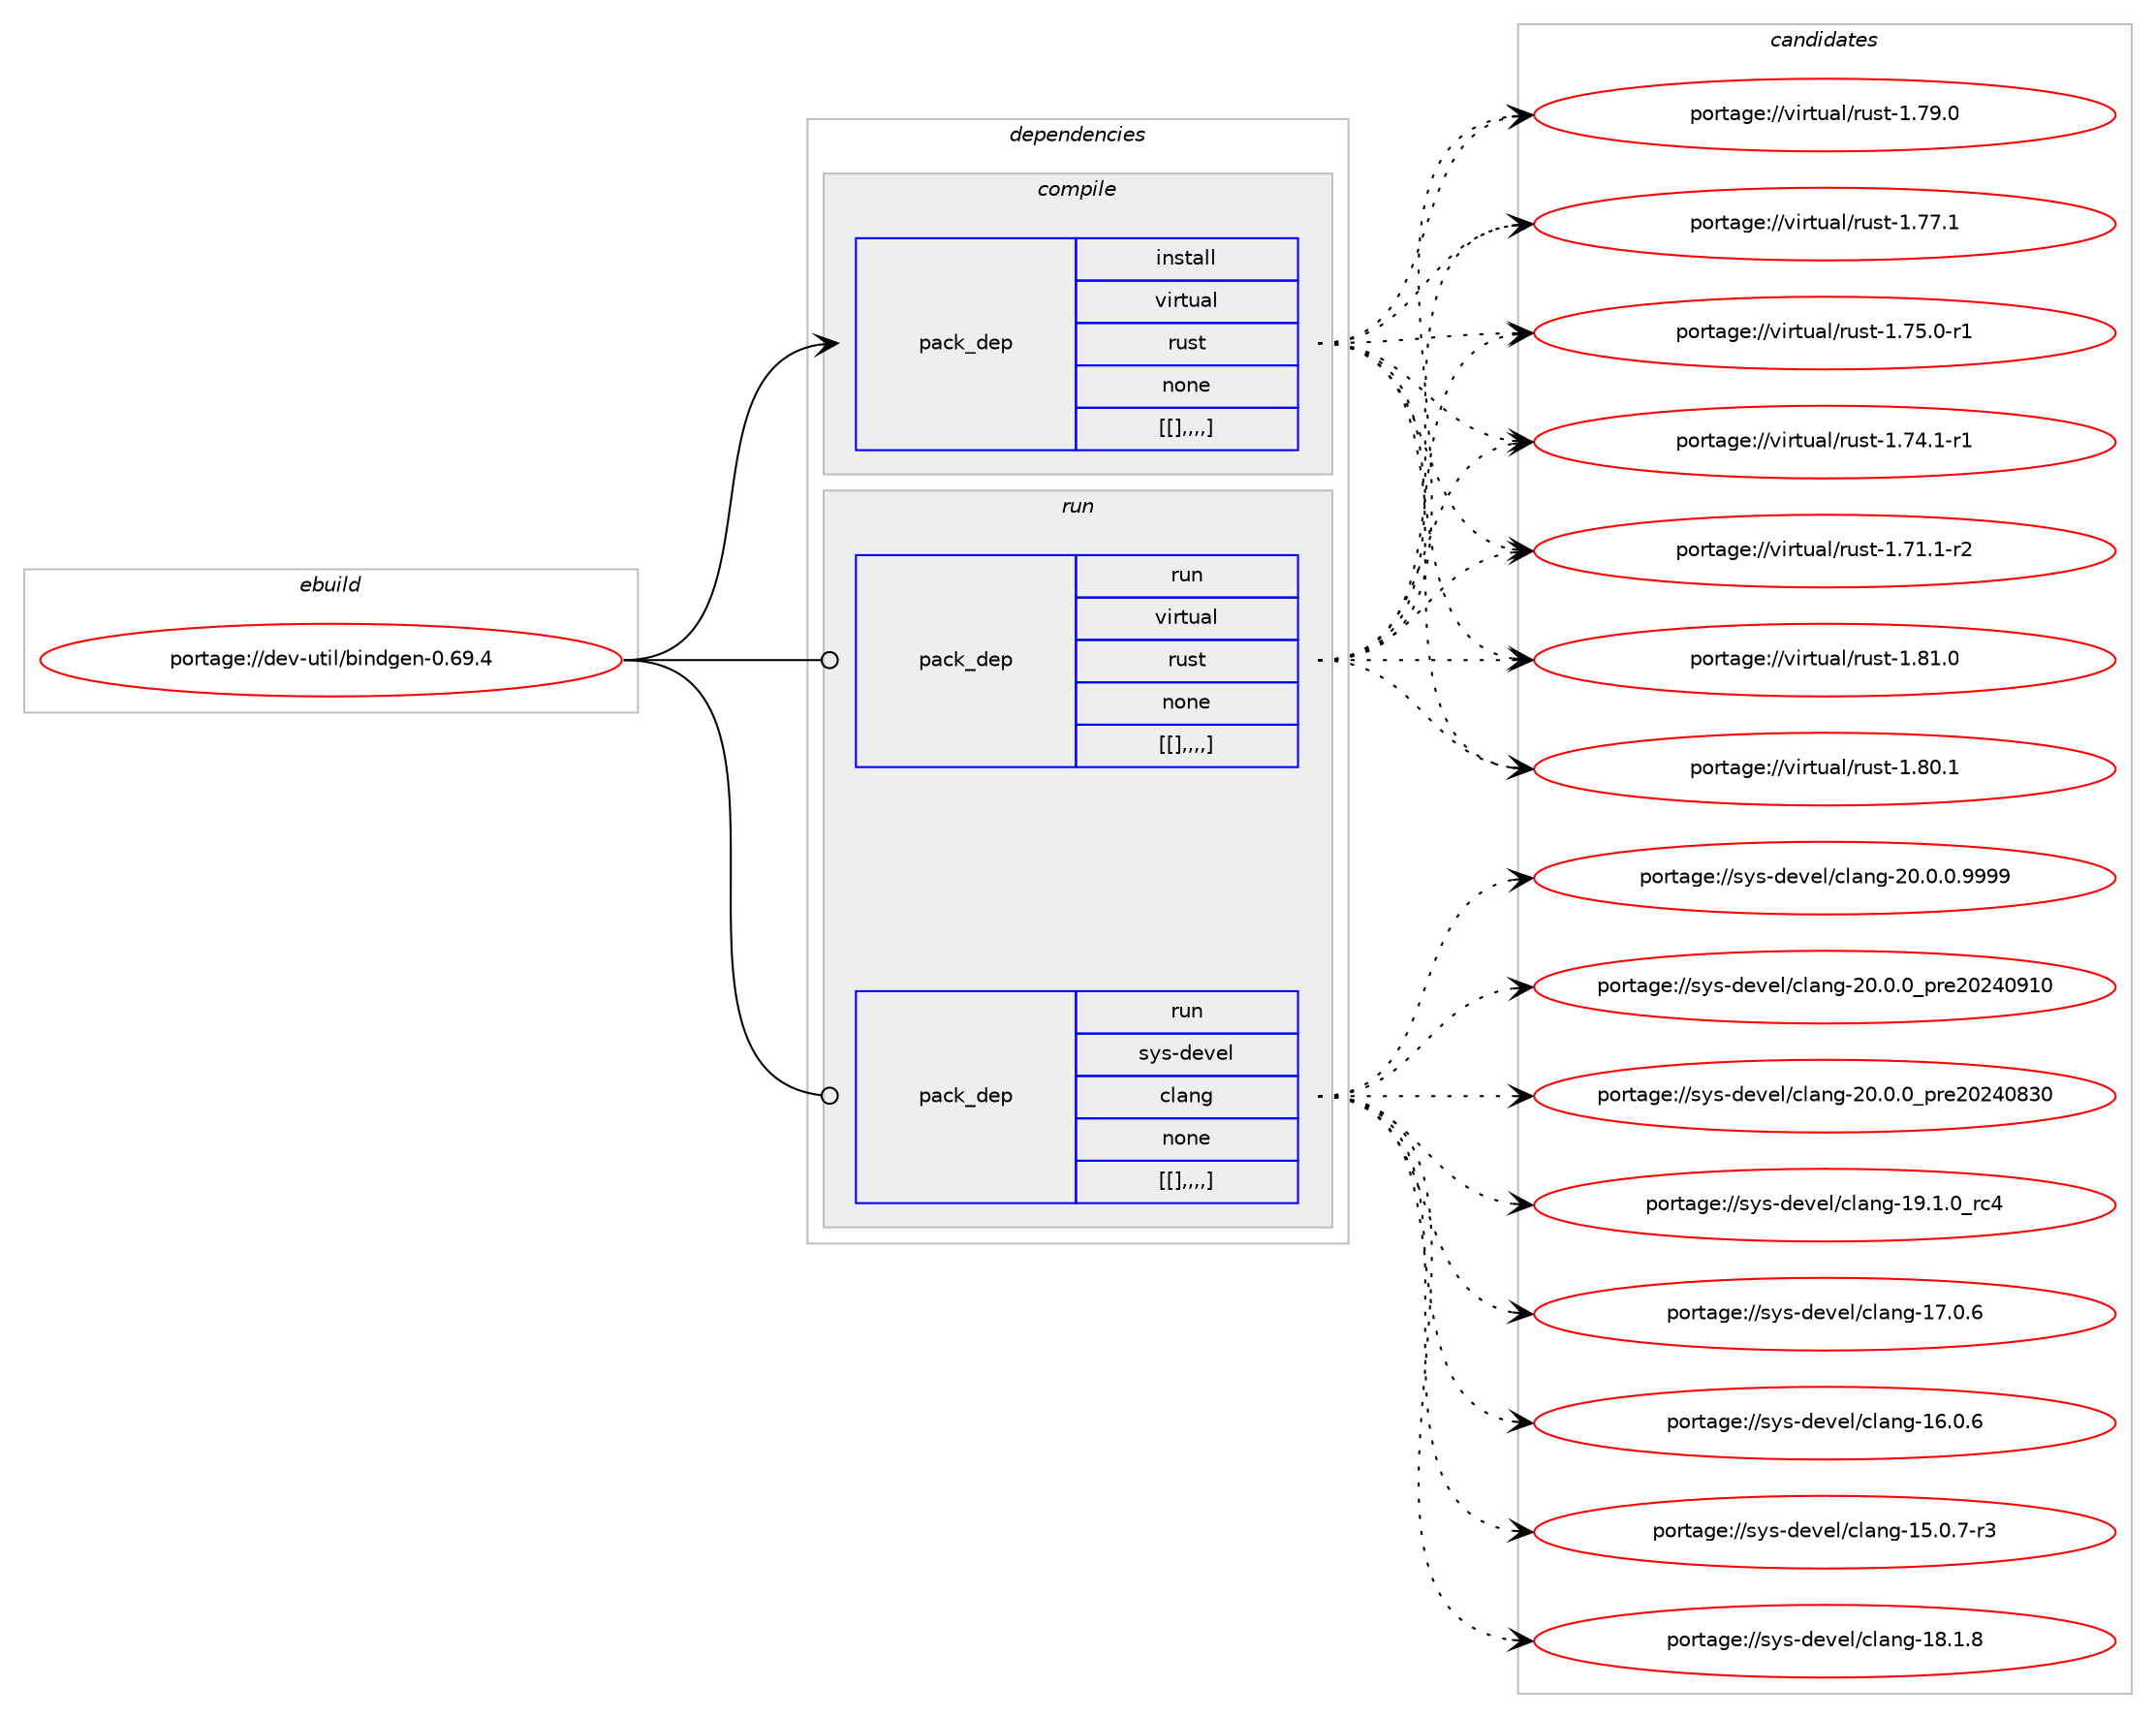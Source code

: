 digraph prolog {

# *************
# Graph options
# *************

newrank=true;
concentrate=true;
compound=true;
graph [rankdir=LR,fontname=Helvetica,fontsize=10,ranksep=1.5];#, ranksep=2.5, nodesep=0.2];
edge  [arrowhead=vee];
node  [fontname=Helvetica,fontsize=10];

# **********
# The ebuild
# **********

subgraph cluster_leftcol {
color=gray;
label=<<i>ebuild</i>>;
id [label="portage://dev-util/bindgen-0.69.4", color=red, width=4, href="../dev-util/bindgen-0.69.4.svg"];
}

# ****************
# The dependencies
# ****************

subgraph cluster_midcol {
color=gray;
label=<<i>dependencies</i>>;
subgraph cluster_compile {
fillcolor="#eeeeee";
style=filled;
label=<<i>compile</i>>;
subgraph pack152168 {
dependency214614 [label=<<TABLE BORDER="0" CELLBORDER="1" CELLSPACING="0" CELLPADDING="4" WIDTH="220"><TR><TD ROWSPAN="6" CELLPADDING="30">pack_dep</TD></TR><TR><TD WIDTH="110">install</TD></TR><TR><TD>virtual</TD></TR><TR><TD>rust</TD></TR><TR><TD>none</TD></TR><TR><TD>[[],,,,]</TD></TR></TABLE>>, shape=none, color=blue];
}
id:e -> dependency214614:w [weight=20,style="solid",arrowhead="vee"];
}
subgraph cluster_compileandrun {
fillcolor="#eeeeee";
style=filled;
label=<<i>compile and run</i>>;
}
subgraph cluster_run {
fillcolor="#eeeeee";
style=filled;
label=<<i>run</i>>;
subgraph pack152169 {
dependency214615 [label=<<TABLE BORDER="0" CELLBORDER="1" CELLSPACING="0" CELLPADDING="4" WIDTH="220"><TR><TD ROWSPAN="6" CELLPADDING="30">pack_dep</TD></TR><TR><TD WIDTH="110">run</TD></TR><TR><TD>sys-devel</TD></TR><TR><TD>clang</TD></TR><TR><TD>none</TD></TR><TR><TD>[[],,,,]</TD></TR></TABLE>>, shape=none, color=blue];
}
id:e -> dependency214615:w [weight=20,style="solid",arrowhead="odot"];
subgraph pack152170 {
dependency214616 [label=<<TABLE BORDER="0" CELLBORDER="1" CELLSPACING="0" CELLPADDING="4" WIDTH="220"><TR><TD ROWSPAN="6" CELLPADDING="30">pack_dep</TD></TR><TR><TD WIDTH="110">run</TD></TR><TR><TD>virtual</TD></TR><TR><TD>rust</TD></TR><TR><TD>none</TD></TR><TR><TD>[[],,,,]</TD></TR></TABLE>>, shape=none, color=blue];
}
id:e -> dependency214616:w [weight=20,style="solid",arrowhead="odot"];
}
}

# **************
# The candidates
# **************

subgraph cluster_choices {
rank=same;
color=gray;
label=<<i>candidates</i>>;

subgraph choice152168 {
color=black;
nodesep=1;
choice118105114116117971084711411711511645494656494648 [label="portage://virtual/rust-1.81.0", color=red, width=4,href="../virtual/rust-1.81.0.svg"];
choice118105114116117971084711411711511645494656484649 [label="portage://virtual/rust-1.80.1", color=red, width=4,href="../virtual/rust-1.80.1.svg"];
choice118105114116117971084711411711511645494655574648 [label="portage://virtual/rust-1.79.0", color=red, width=4,href="../virtual/rust-1.79.0.svg"];
choice118105114116117971084711411711511645494655554649 [label="portage://virtual/rust-1.77.1", color=red, width=4,href="../virtual/rust-1.77.1.svg"];
choice1181051141161179710847114117115116454946555346484511449 [label="portage://virtual/rust-1.75.0-r1", color=red, width=4,href="../virtual/rust-1.75.0-r1.svg"];
choice1181051141161179710847114117115116454946555246494511449 [label="portage://virtual/rust-1.74.1-r1", color=red, width=4,href="../virtual/rust-1.74.1-r1.svg"];
choice1181051141161179710847114117115116454946554946494511450 [label="portage://virtual/rust-1.71.1-r2", color=red, width=4,href="../virtual/rust-1.71.1-r2.svg"];
dependency214614:e -> choice118105114116117971084711411711511645494656494648:w [style=dotted,weight="100"];
dependency214614:e -> choice118105114116117971084711411711511645494656484649:w [style=dotted,weight="100"];
dependency214614:e -> choice118105114116117971084711411711511645494655574648:w [style=dotted,weight="100"];
dependency214614:e -> choice118105114116117971084711411711511645494655554649:w [style=dotted,weight="100"];
dependency214614:e -> choice1181051141161179710847114117115116454946555346484511449:w [style=dotted,weight="100"];
dependency214614:e -> choice1181051141161179710847114117115116454946555246494511449:w [style=dotted,weight="100"];
dependency214614:e -> choice1181051141161179710847114117115116454946554946494511450:w [style=dotted,weight="100"];
}
subgraph choice152169 {
color=black;
nodesep=1;
choice11512111545100101118101108479910897110103455048464846484657575757 [label="portage://sys-devel/clang-20.0.0.9999", color=red, width=4,href="../sys-devel/clang-20.0.0.9999.svg"];
choice1151211154510010111810110847991089711010345504846484648951121141015048505248574948 [label="portage://sys-devel/clang-20.0.0_pre20240910", color=red, width=4,href="../sys-devel/clang-20.0.0_pre20240910.svg"];
choice1151211154510010111810110847991089711010345504846484648951121141015048505248565148 [label="portage://sys-devel/clang-20.0.0_pre20240830", color=red, width=4,href="../sys-devel/clang-20.0.0_pre20240830.svg"];
choice1151211154510010111810110847991089711010345495746494648951149952 [label="portage://sys-devel/clang-19.1.0_rc4", color=red, width=4,href="../sys-devel/clang-19.1.0_rc4.svg"];
choice1151211154510010111810110847991089711010345495646494656 [label="portage://sys-devel/clang-18.1.8", color=red, width=4,href="../sys-devel/clang-18.1.8.svg"];
choice1151211154510010111810110847991089711010345495546484654 [label="portage://sys-devel/clang-17.0.6", color=red, width=4,href="../sys-devel/clang-17.0.6.svg"];
choice1151211154510010111810110847991089711010345495446484654 [label="portage://sys-devel/clang-16.0.6", color=red, width=4,href="../sys-devel/clang-16.0.6.svg"];
choice11512111545100101118101108479910897110103454953464846554511451 [label="portage://sys-devel/clang-15.0.7-r3", color=red, width=4,href="../sys-devel/clang-15.0.7-r3.svg"];
dependency214615:e -> choice11512111545100101118101108479910897110103455048464846484657575757:w [style=dotted,weight="100"];
dependency214615:e -> choice1151211154510010111810110847991089711010345504846484648951121141015048505248574948:w [style=dotted,weight="100"];
dependency214615:e -> choice1151211154510010111810110847991089711010345504846484648951121141015048505248565148:w [style=dotted,weight="100"];
dependency214615:e -> choice1151211154510010111810110847991089711010345495746494648951149952:w [style=dotted,weight="100"];
dependency214615:e -> choice1151211154510010111810110847991089711010345495646494656:w [style=dotted,weight="100"];
dependency214615:e -> choice1151211154510010111810110847991089711010345495546484654:w [style=dotted,weight="100"];
dependency214615:e -> choice1151211154510010111810110847991089711010345495446484654:w [style=dotted,weight="100"];
dependency214615:e -> choice11512111545100101118101108479910897110103454953464846554511451:w [style=dotted,weight="100"];
}
subgraph choice152170 {
color=black;
nodesep=1;
choice118105114116117971084711411711511645494656494648 [label="portage://virtual/rust-1.81.0", color=red, width=4,href="../virtual/rust-1.81.0.svg"];
choice118105114116117971084711411711511645494656484649 [label="portage://virtual/rust-1.80.1", color=red, width=4,href="../virtual/rust-1.80.1.svg"];
choice118105114116117971084711411711511645494655574648 [label="portage://virtual/rust-1.79.0", color=red, width=4,href="../virtual/rust-1.79.0.svg"];
choice118105114116117971084711411711511645494655554649 [label="portage://virtual/rust-1.77.1", color=red, width=4,href="../virtual/rust-1.77.1.svg"];
choice1181051141161179710847114117115116454946555346484511449 [label="portage://virtual/rust-1.75.0-r1", color=red, width=4,href="../virtual/rust-1.75.0-r1.svg"];
choice1181051141161179710847114117115116454946555246494511449 [label="portage://virtual/rust-1.74.1-r1", color=red, width=4,href="../virtual/rust-1.74.1-r1.svg"];
choice1181051141161179710847114117115116454946554946494511450 [label="portage://virtual/rust-1.71.1-r2", color=red, width=4,href="../virtual/rust-1.71.1-r2.svg"];
dependency214616:e -> choice118105114116117971084711411711511645494656494648:w [style=dotted,weight="100"];
dependency214616:e -> choice118105114116117971084711411711511645494656484649:w [style=dotted,weight="100"];
dependency214616:e -> choice118105114116117971084711411711511645494655574648:w [style=dotted,weight="100"];
dependency214616:e -> choice118105114116117971084711411711511645494655554649:w [style=dotted,weight="100"];
dependency214616:e -> choice1181051141161179710847114117115116454946555346484511449:w [style=dotted,weight="100"];
dependency214616:e -> choice1181051141161179710847114117115116454946555246494511449:w [style=dotted,weight="100"];
dependency214616:e -> choice1181051141161179710847114117115116454946554946494511450:w [style=dotted,weight="100"];
}
}

}
